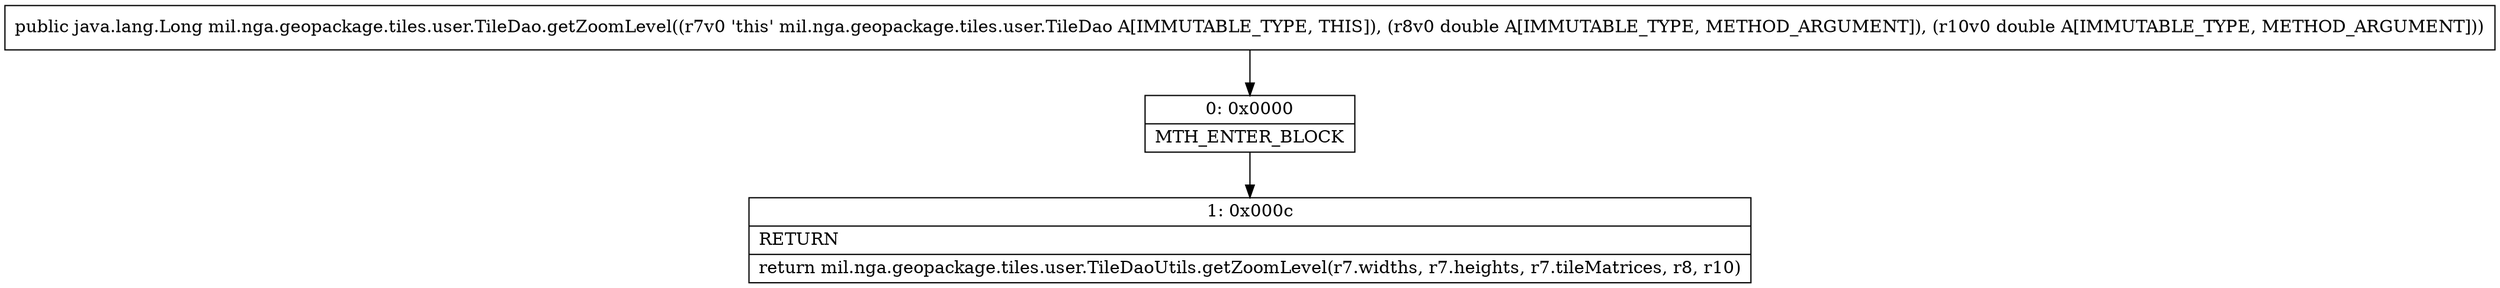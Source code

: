 digraph "CFG formil.nga.geopackage.tiles.user.TileDao.getZoomLevel(DD)Ljava\/lang\/Long;" {
Node_0 [shape=record,label="{0\:\ 0x0000|MTH_ENTER_BLOCK\l}"];
Node_1 [shape=record,label="{1\:\ 0x000c|RETURN\l|return mil.nga.geopackage.tiles.user.TileDaoUtils.getZoomLevel(r7.widths, r7.heights, r7.tileMatrices, r8, r10)\l}"];
MethodNode[shape=record,label="{public java.lang.Long mil.nga.geopackage.tiles.user.TileDao.getZoomLevel((r7v0 'this' mil.nga.geopackage.tiles.user.TileDao A[IMMUTABLE_TYPE, THIS]), (r8v0 double A[IMMUTABLE_TYPE, METHOD_ARGUMENT]), (r10v0 double A[IMMUTABLE_TYPE, METHOD_ARGUMENT])) }"];
MethodNode -> Node_0;
Node_0 -> Node_1;
}

